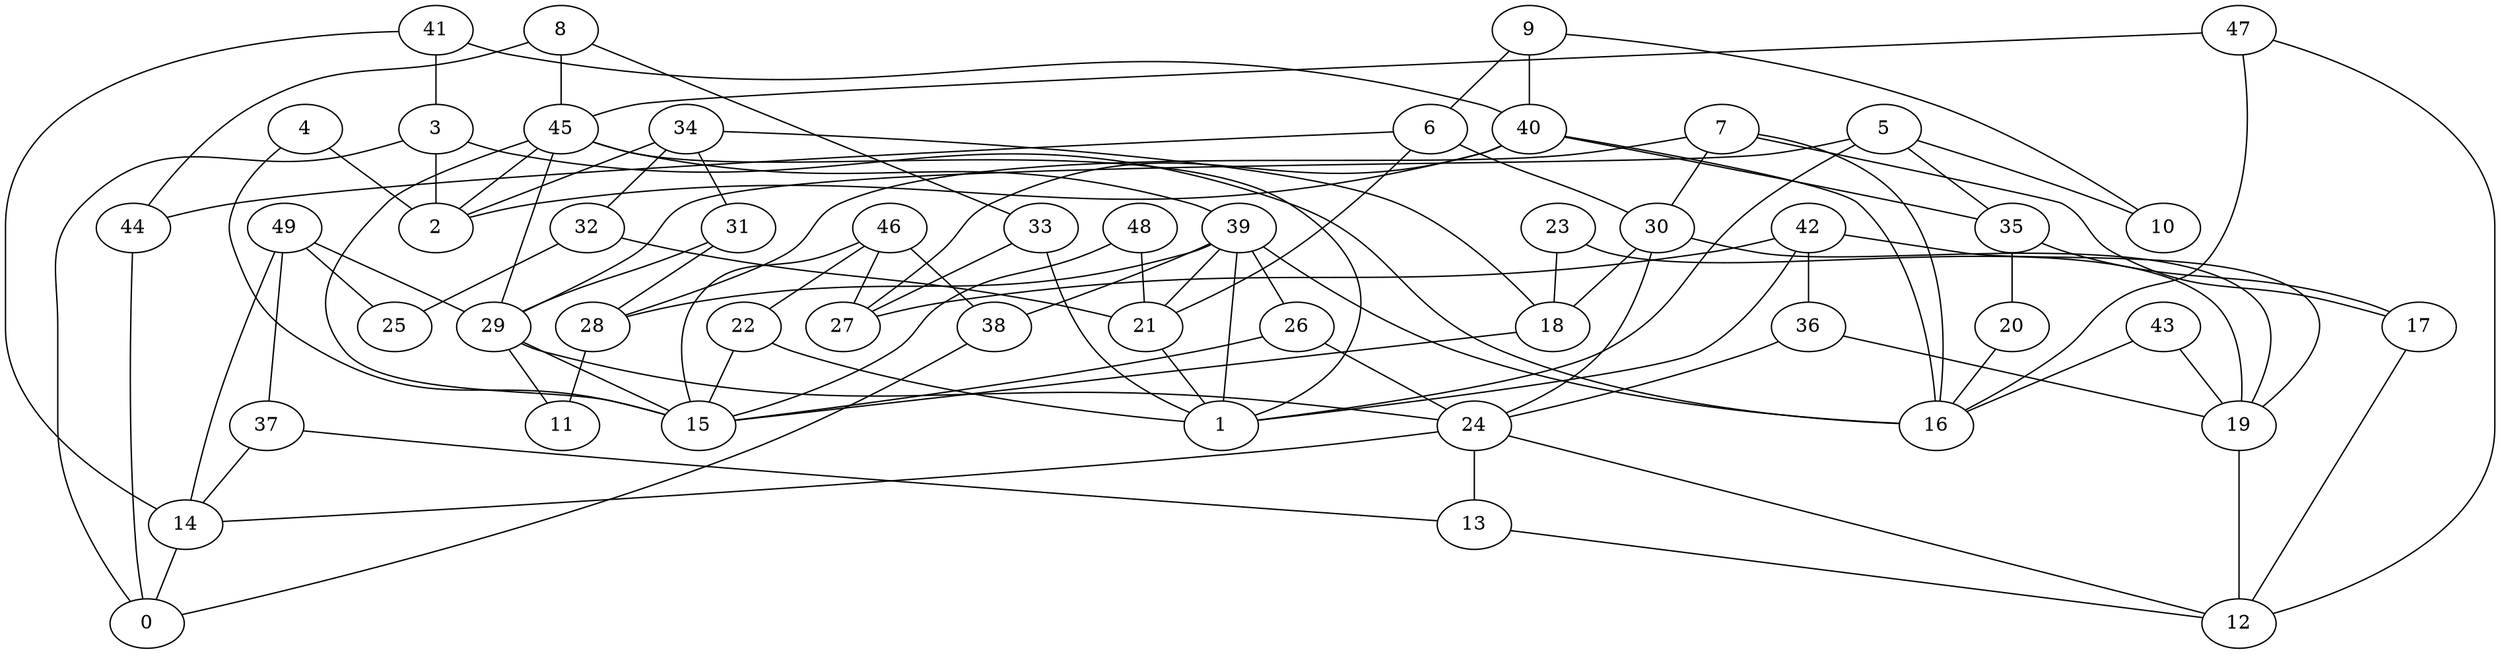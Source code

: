 digraph GG_graph {

subgraph G_graph {
edge [color = black]
"38" -> "0" [dir = none]
"17" -> "12" [dir = none]
"40" -> "35" [dir = none]
"40" -> "2" [dir = none]
"40" -> "27" [dir = none]
"40" -> "16" [dir = none]
"41" -> "3" [dir = none]
"41" -> "14" [dir = none]
"41" -> "40" [dir = none]
"28" -> "11" [dir = none]
"31" -> "29" [dir = none]
"31" -> "28" [dir = none]
"4" -> "2" [dir = none]
"4" -> "15" [dir = none]
"24" -> "14" [dir = none]
"24" -> "12" [dir = none]
"24" -> "13" [dir = none]
"49" -> "37" [dir = none]
"49" -> "14" [dir = none]
"49" -> "29" [dir = none]
"49" -> "25" [dir = none]
"42" -> "36" [dir = none]
"42" -> "19" [dir = none]
"42" -> "1" [dir = none]
"42" -> "27" [dir = none]
"39" -> "28" [dir = none]
"39" -> "21" [dir = none]
"39" -> "26" [dir = none]
"39" -> "16" [dir = none]
"39" -> "1" [dir = none]
"39" -> "38" [dir = none]
"46" -> "15" [dir = none]
"46" -> "38" [dir = none]
"46" -> "27" [dir = none]
"46" -> "22" [dir = none]
"29" -> "24" [dir = none]
"29" -> "11" [dir = none]
"29" -> "15" [dir = none]
"48" -> "21" [dir = none]
"48" -> "15" [dir = none]
"18" -> "15" [dir = none]
"20" -> "16" [dir = none]
"47" -> "12" [dir = none]
"47" -> "16" [dir = none]
"47" -> "45" [dir = none]
"35" -> "17" [dir = none]
"35" -> "20" [dir = none]
"43" -> "19" [dir = none]
"43" -> "16" [dir = none]
"22" -> "1" [dir = none]
"22" -> "15" [dir = none]
"9" -> "10" [dir = none]
"9" -> "40" [dir = none]
"9" -> "6" [dir = none]
"36" -> "24" [dir = none]
"36" -> "19" [dir = none]
"19" -> "12" [dir = none]
"30" -> "18" [dir = none]
"30" -> "19" [dir = none]
"30" -> "24" [dir = none]
"3" -> "0" [dir = none]
"3" -> "16" [dir = none]
"3" -> "2" [dir = none]
"45" -> "39" [dir = none]
"45" -> "29" [dir = none]
"45" -> "15" [dir = none]
"45" -> "1" [dir = none]
"45" -> "2" [dir = none]
"6" -> "44" [dir = none]
"6" -> "30" [dir = none]
"6" -> "21" [dir = none]
"37" -> "13" [dir = none]
"37" -> "14" [dir = none]
"26" -> "24" [dir = none]
"26" -> "15" [dir = none]
"32" -> "25" [dir = none]
"32" -> "21" [dir = none]
"14" -> "0" [dir = none]
"34" -> "31" [dir = none]
"34" -> "2" [dir = none]
"34" -> "18" [dir = none]
"34" -> "32" [dir = none]
"5" -> "1" [dir = none]
"5" -> "29" [dir = none]
"5" -> "10" [dir = none]
"7" -> "17" [dir = none]
"7" -> "28" [dir = none]
"7" -> "30" [dir = none]
"7" -> "16" [dir = none]
"8" -> "45" [dir = none]
"8" -> "33" [dir = none]
"8" -> "44" [dir = none]
"44" -> "0" [dir = none]
"33" -> "27" [dir = none]
"33" -> "1" [dir = none]
"21" -> "1" [dir = none]
"23" -> "19" [dir = none]
"23" -> "18" [dir = none]
"13" -> "12" [dir = none]
"5" -> "35" [dir = none]
}

}
